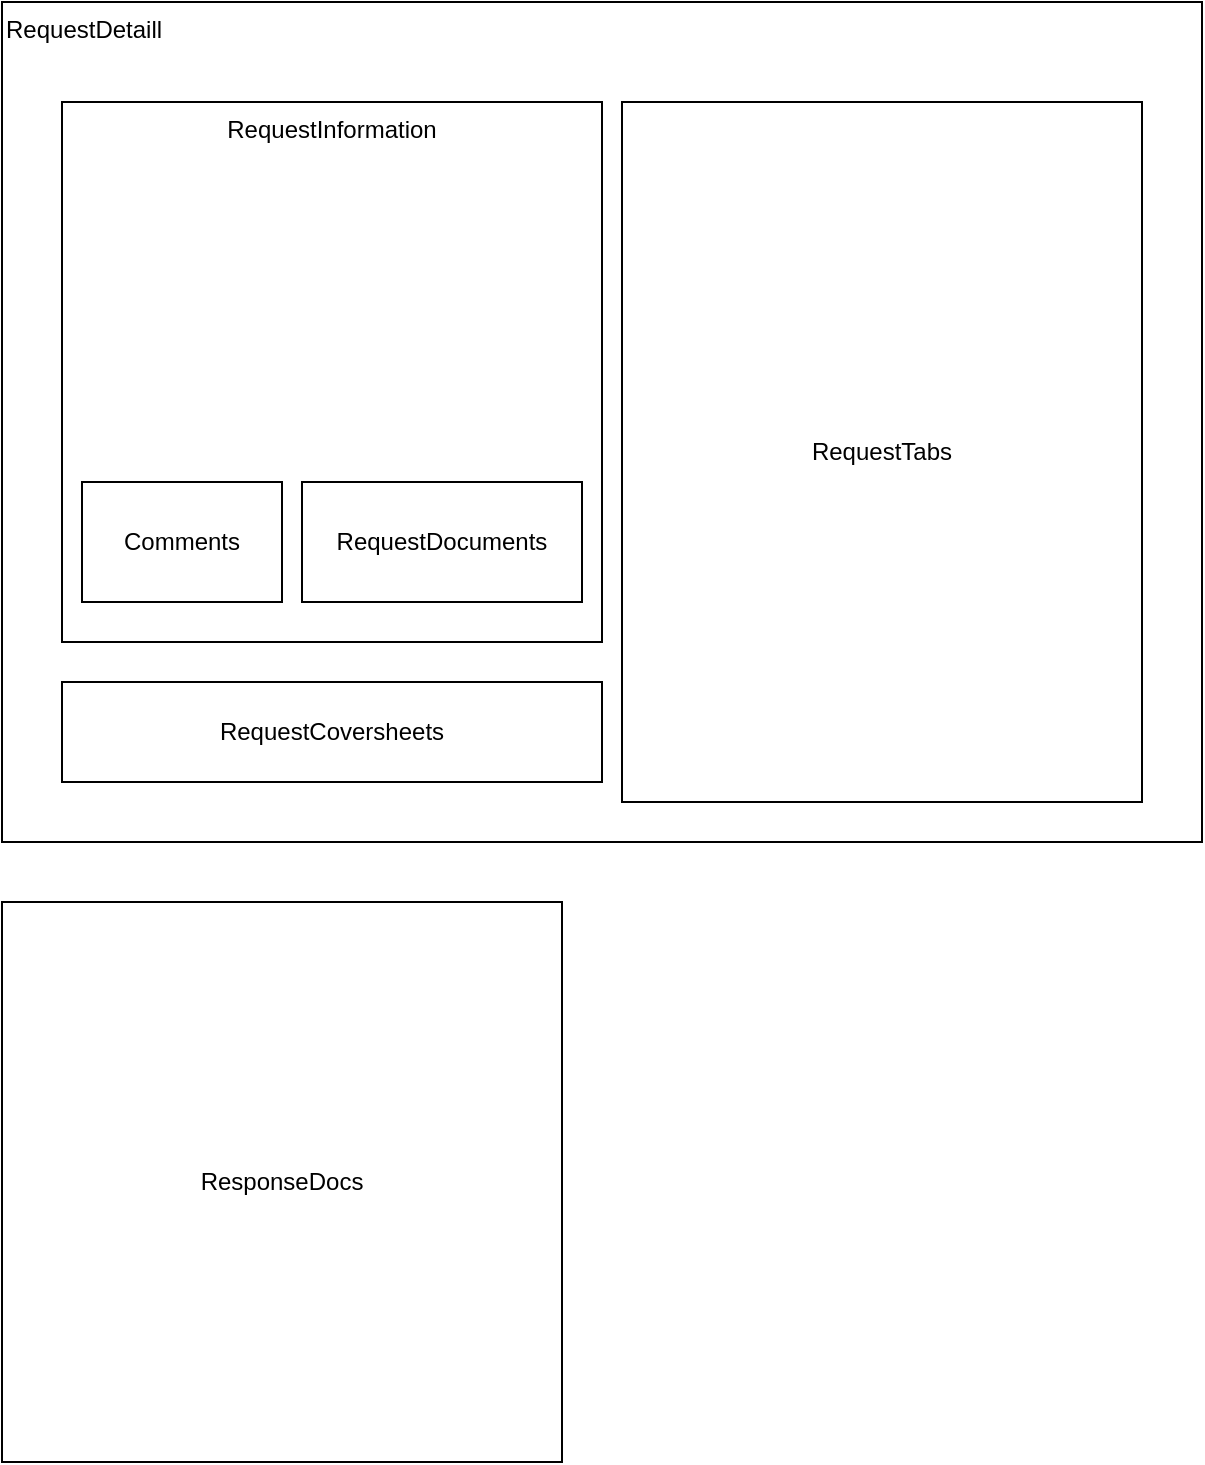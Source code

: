 <mxfile>
    <diagram id="6wna8VnOX50EwXiXLt-8" name="Page-1">
        <mxGraphModel dx="1545" dy="1147" grid="1" gridSize="10" guides="1" tooltips="1" connect="1" arrows="1" fold="1" page="1" pageScale="1" pageWidth="850" pageHeight="1100" math="0" shadow="0">
            <root>
                <mxCell id="0"/>
                <mxCell id="1" parent="0"/>
                <mxCell id="2" value="&lt;div style=&quot;&quot;&gt;&lt;span style=&quot;background-color: initial;&quot;&gt;RequestDetaill&lt;/span&gt;&lt;/div&gt;" style="rounded=0;whiteSpace=wrap;html=1;align=left;verticalAlign=top;" vertex="1" parent="1">
                    <mxGeometry x="80" y="190" width="600" height="420" as="geometry"/>
                </mxCell>
                <mxCell id="3" value="RequestInformation" style="rounded=0;whiteSpace=wrap;html=1;verticalAlign=top;" vertex="1" parent="1">
                    <mxGeometry x="110" y="240" width="270" height="270" as="geometry"/>
                </mxCell>
                <mxCell id="4" value="RequestTabs" style="rounded=0;whiteSpace=wrap;html=1;" vertex="1" parent="1">
                    <mxGeometry x="390" y="240" width="260" height="350" as="geometry"/>
                </mxCell>
                <mxCell id="6" value="RequestDocuments" style="rounded=0;whiteSpace=wrap;html=1;" vertex="1" parent="1">
                    <mxGeometry x="230" y="430" width="140" height="60" as="geometry"/>
                </mxCell>
                <mxCell id="7" value="RequestCoversheets" style="rounded=0;whiteSpace=wrap;html=1;" vertex="1" parent="1">
                    <mxGeometry x="110" y="530" width="270" height="50" as="geometry"/>
                </mxCell>
                <mxCell id="8" value="ResponseDocs" style="whiteSpace=wrap;html=1;aspect=fixed;" vertex="1" parent="1">
                    <mxGeometry x="80" y="640" width="280" height="280" as="geometry"/>
                </mxCell>
                <mxCell id="9" value="Comments" style="rounded=0;whiteSpace=wrap;html=1;" vertex="1" parent="1">
                    <mxGeometry x="120" y="430" width="100" height="60" as="geometry"/>
                </mxCell>
            </root>
        </mxGraphModel>
    </diagram>
</mxfile>
